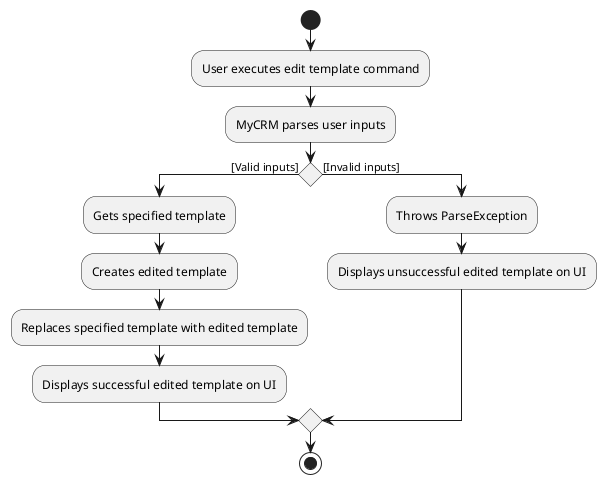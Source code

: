 @startuml
start
:User executes edit template command;
:MyCRM parses user inputs;
if () then ([Valid inputs])
    :Gets specified template;
    :Creates edited template;
    :Replaces specified template with edited template;
    :Displays successful edited template on UI;
else ([Invalid inputs])
    :Throws ParseException;
    :Displays unsuccessful edited template on UI;
endif
stop

@enduml
